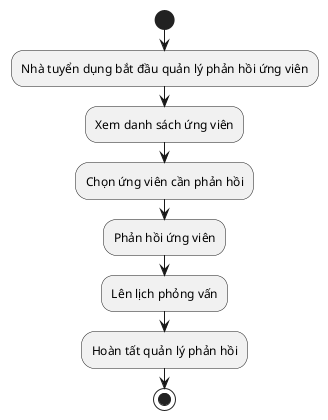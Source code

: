 ```plantuml
@startuml
start
:Nhà tuyển dụng bắt đầu quản lý phản hồi ứng viên;
:Xem danh sách ứng viên;
:Chọn ứng viên cần phản hồi;
:Phản hồi ứng viên;
:Lên lịch phỏng vấn;
:Hoàn tất quản lý phản hồi;
stop
@enduml